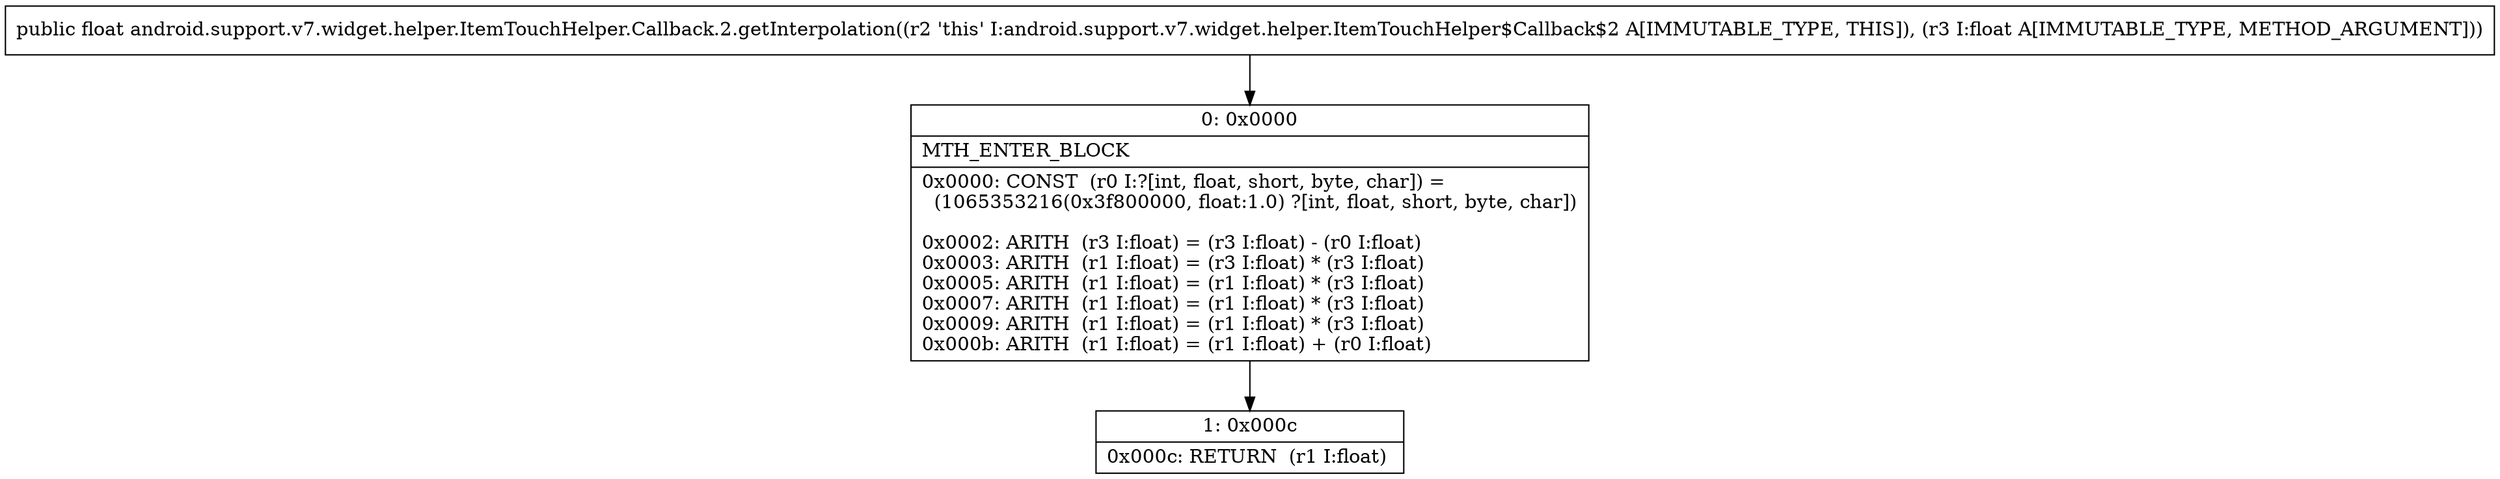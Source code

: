 digraph "CFG forandroid.support.v7.widget.helper.ItemTouchHelper.Callback.2.getInterpolation(F)F" {
Node_0 [shape=record,label="{0\:\ 0x0000|MTH_ENTER_BLOCK\l|0x0000: CONST  (r0 I:?[int, float, short, byte, char]) = \l  (1065353216(0x3f800000, float:1.0) ?[int, float, short, byte, char])\l \l0x0002: ARITH  (r3 I:float) = (r3 I:float) \- (r0 I:float) \l0x0003: ARITH  (r1 I:float) = (r3 I:float) * (r3 I:float) \l0x0005: ARITH  (r1 I:float) = (r1 I:float) * (r3 I:float) \l0x0007: ARITH  (r1 I:float) = (r1 I:float) * (r3 I:float) \l0x0009: ARITH  (r1 I:float) = (r1 I:float) * (r3 I:float) \l0x000b: ARITH  (r1 I:float) = (r1 I:float) + (r0 I:float) \l}"];
Node_1 [shape=record,label="{1\:\ 0x000c|0x000c: RETURN  (r1 I:float) \l}"];
MethodNode[shape=record,label="{public float android.support.v7.widget.helper.ItemTouchHelper.Callback.2.getInterpolation((r2 'this' I:android.support.v7.widget.helper.ItemTouchHelper$Callback$2 A[IMMUTABLE_TYPE, THIS]), (r3 I:float A[IMMUTABLE_TYPE, METHOD_ARGUMENT])) }"];
MethodNode -> Node_0;
Node_0 -> Node_1;
}

